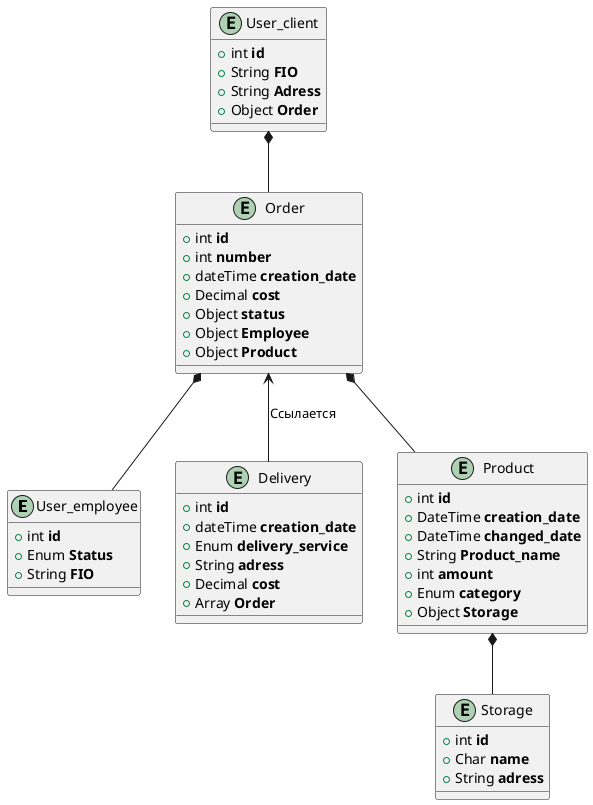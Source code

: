 @startuml

entity User_employee {
  + int **id**
  + Enum **Status**
  + String **FIO**
}
entity User_client {
  + int **id**
  + String **FIO**
  + String **Adress**
  + Object **Order**
}
entity Order {
  + int **id**
  + int **number**
  + dateTime **creation_date**
  + Decimal **cost**
  + Object **status**
  + Object **Employee**
  + Object **Product**
}
entity Delivery {
  + int **id**
  + dateTime **creation_date**
  + Enum **delivery_service**
  + String **adress**
  + Decimal **cost**
  + Array **Order**
}
entity Product {
  + int **id**
  + DateTime **creation_date**
  + DateTime **changed_date**
  + String **Product_name**
  + int **amount**
  + Enum **category**
  + Object **Storage**
}
entity Storage {
  + int **id**
  + Char **name**
  + String **adress**
}

User_client *-- Order
Order *-- Product
Order <-- Delivery : Ссылается
Order *-- User_employee
Product *-- Storage

@enduml